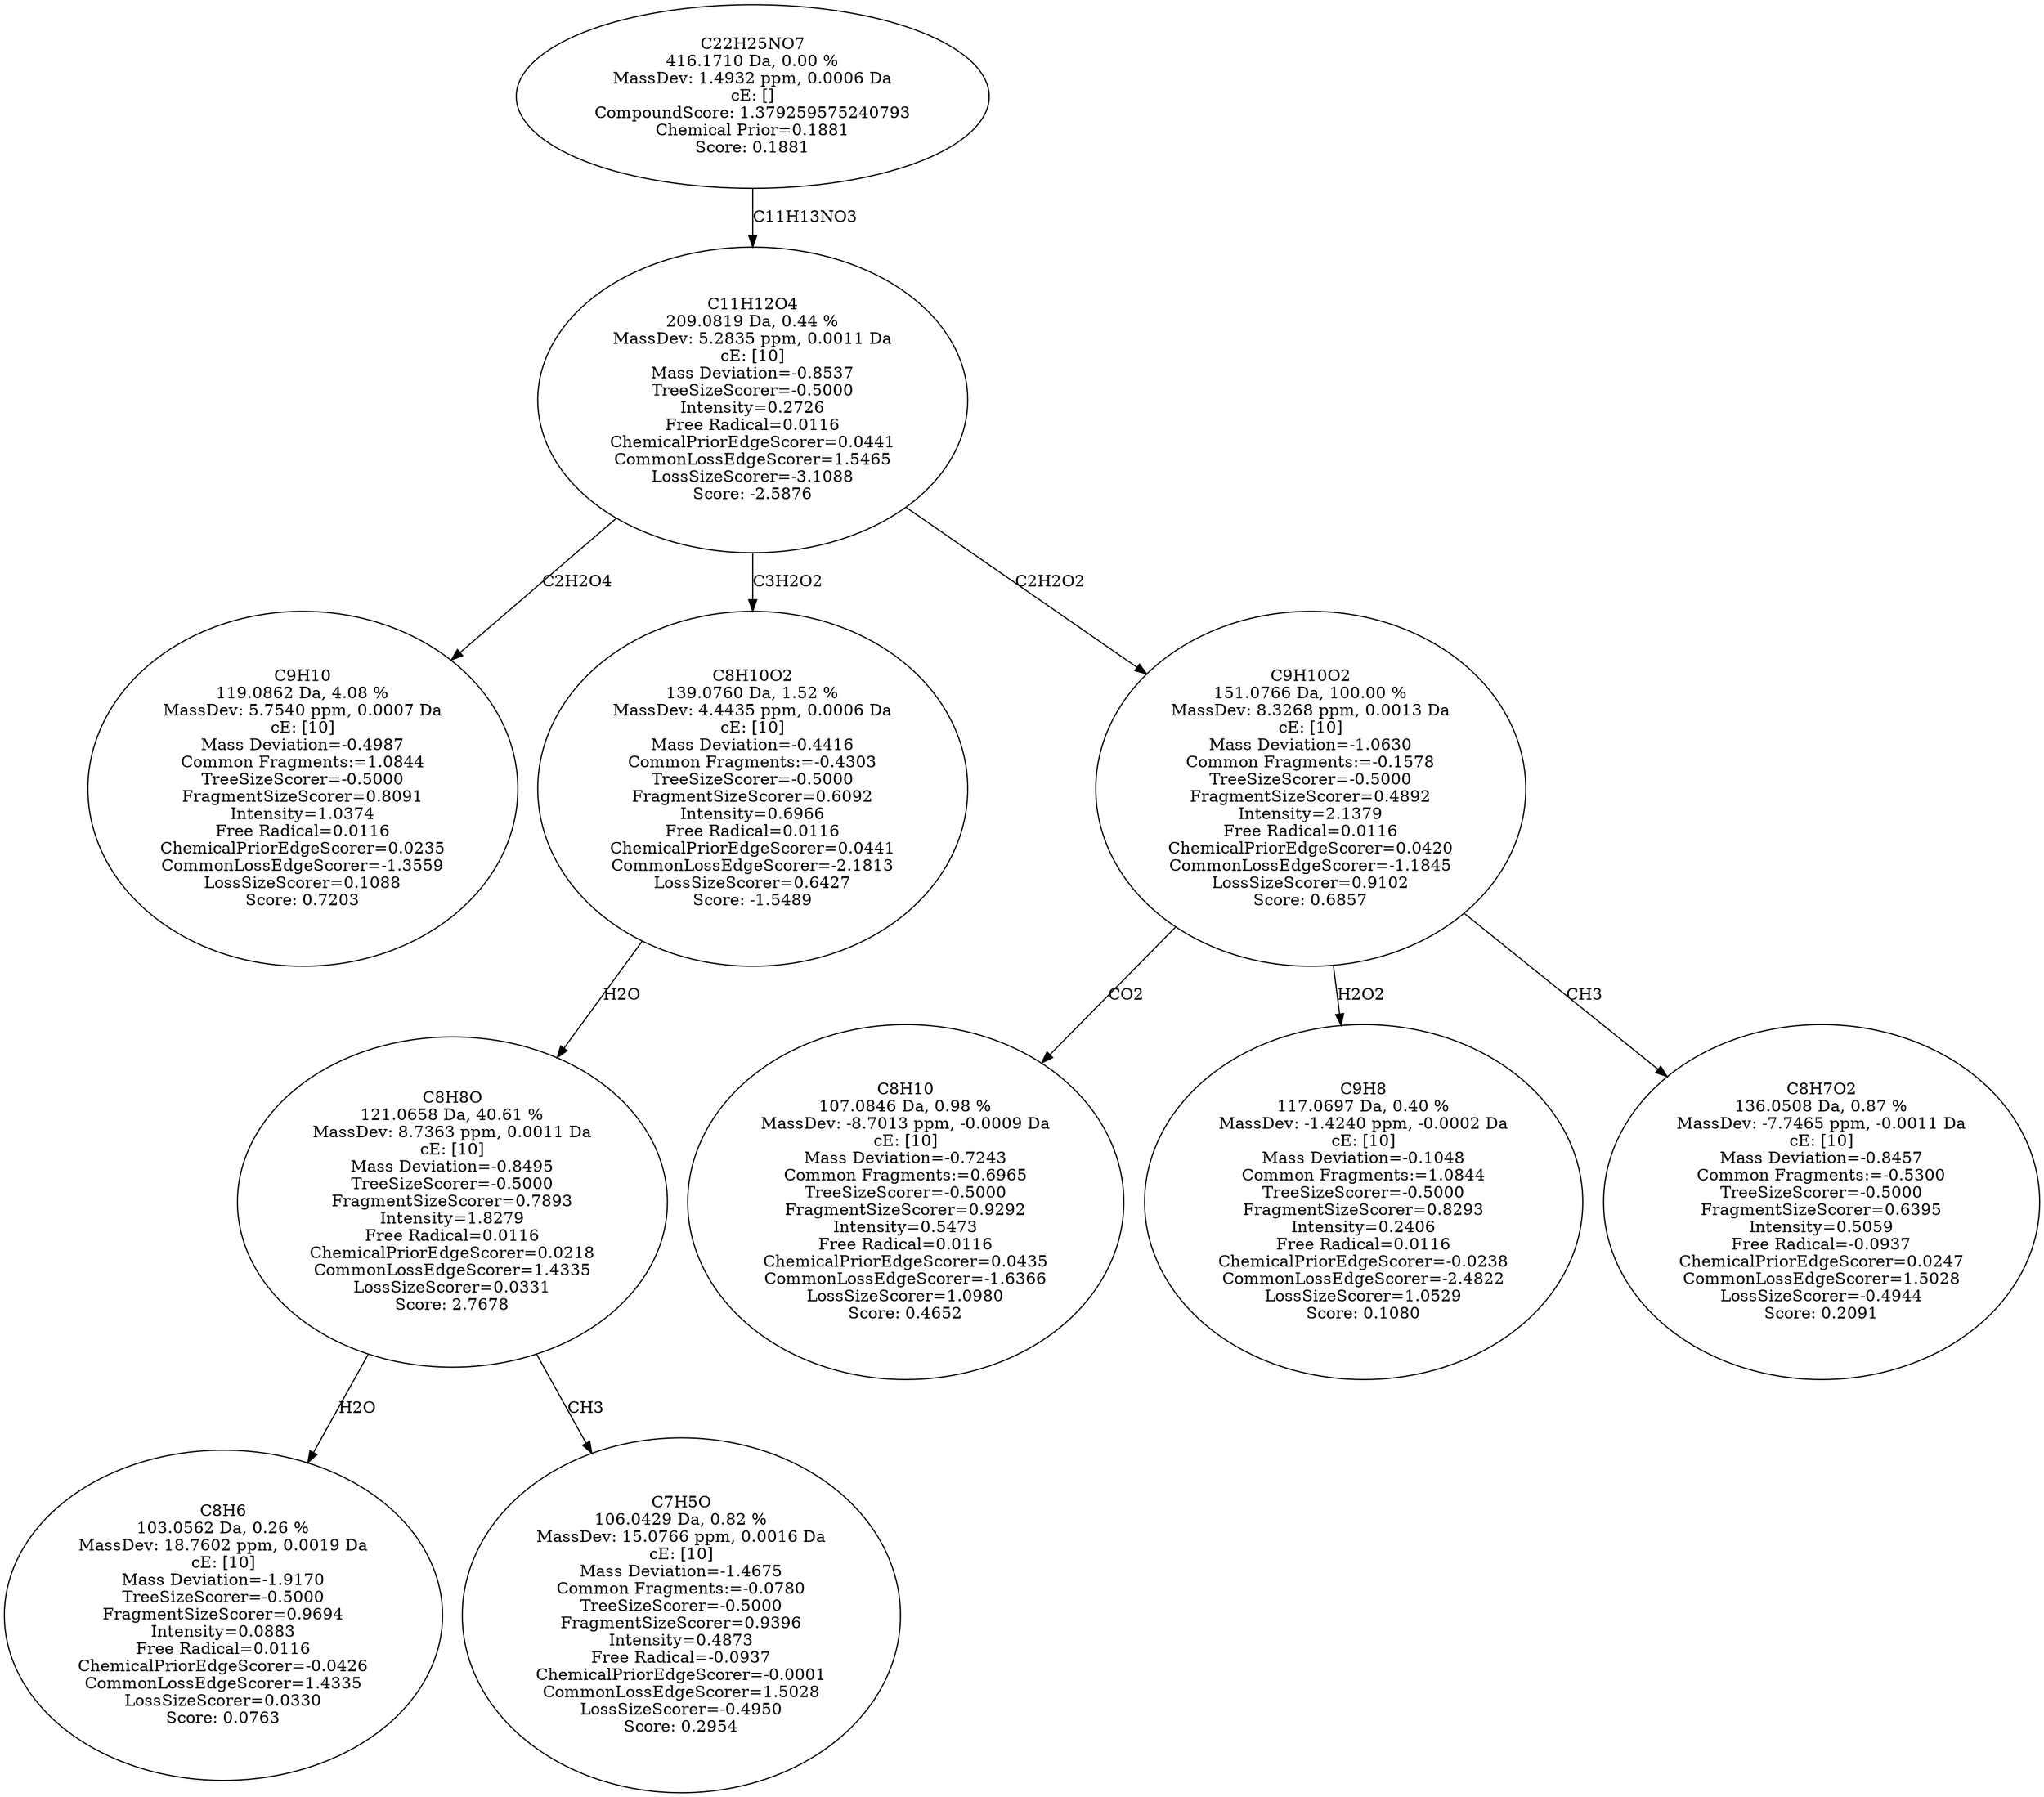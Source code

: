 strict digraph {
v1 [label="C9H10\n119.0862 Da, 4.08 %\nMassDev: 5.7540 ppm, 0.0007 Da\ncE: [10]\nMass Deviation=-0.4987\nCommon Fragments:=1.0844\nTreeSizeScorer=-0.5000\nFragmentSizeScorer=0.8091\nIntensity=1.0374\nFree Radical=0.0116\nChemicalPriorEdgeScorer=0.0235\nCommonLossEdgeScorer=-1.3559\nLossSizeScorer=0.1088\nScore: 0.7203"];
v2 [label="C8H6\n103.0562 Da, 0.26 %\nMassDev: 18.7602 ppm, 0.0019 Da\ncE: [10]\nMass Deviation=-1.9170\nTreeSizeScorer=-0.5000\nFragmentSizeScorer=0.9694\nIntensity=0.0883\nFree Radical=0.0116\nChemicalPriorEdgeScorer=-0.0426\nCommonLossEdgeScorer=1.4335\nLossSizeScorer=0.0330\nScore: 0.0763"];
v3 [label="C7H5O\n106.0429 Da, 0.82 %\nMassDev: 15.0766 ppm, 0.0016 Da\ncE: [10]\nMass Deviation=-1.4675\nCommon Fragments:=-0.0780\nTreeSizeScorer=-0.5000\nFragmentSizeScorer=0.9396\nIntensity=0.4873\nFree Radical=-0.0937\nChemicalPriorEdgeScorer=-0.0001\nCommonLossEdgeScorer=1.5028\nLossSizeScorer=-0.4950\nScore: 0.2954"];
v4 [label="C8H8O\n121.0658 Da, 40.61 %\nMassDev: 8.7363 ppm, 0.0011 Da\ncE: [10]\nMass Deviation=-0.8495\nTreeSizeScorer=-0.5000\nFragmentSizeScorer=0.7893\nIntensity=1.8279\nFree Radical=0.0116\nChemicalPriorEdgeScorer=0.0218\nCommonLossEdgeScorer=1.4335\nLossSizeScorer=0.0331\nScore: 2.7678"];
v5 [label="C8H10O2\n139.0760 Da, 1.52 %\nMassDev: 4.4435 ppm, 0.0006 Da\ncE: [10]\nMass Deviation=-0.4416\nCommon Fragments:=-0.4303\nTreeSizeScorer=-0.5000\nFragmentSizeScorer=0.6092\nIntensity=0.6966\nFree Radical=0.0116\nChemicalPriorEdgeScorer=0.0441\nCommonLossEdgeScorer=-2.1813\nLossSizeScorer=0.6427\nScore: -1.5489"];
v6 [label="C8H10\n107.0846 Da, 0.98 %\nMassDev: -8.7013 ppm, -0.0009 Da\ncE: [10]\nMass Deviation=-0.7243\nCommon Fragments:=0.6965\nTreeSizeScorer=-0.5000\nFragmentSizeScorer=0.9292\nIntensity=0.5473\nFree Radical=0.0116\nChemicalPriorEdgeScorer=0.0435\nCommonLossEdgeScorer=-1.6366\nLossSizeScorer=1.0980\nScore: 0.4652"];
v7 [label="C9H8\n117.0697 Da, 0.40 %\nMassDev: -1.4240 ppm, -0.0002 Da\ncE: [10]\nMass Deviation=-0.1048\nCommon Fragments:=1.0844\nTreeSizeScorer=-0.5000\nFragmentSizeScorer=0.8293\nIntensity=0.2406\nFree Radical=0.0116\nChemicalPriorEdgeScorer=-0.0238\nCommonLossEdgeScorer=-2.4822\nLossSizeScorer=1.0529\nScore: 0.1080"];
v8 [label="C8H7O2\n136.0508 Da, 0.87 %\nMassDev: -7.7465 ppm, -0.0011 Da\ncE: [10]\nMass Deviation=-0.8457\nCommon Fragments:=-0.5300\nTreeSizeScorer=-0.5000\nFragmentSizeScorer=0.6395\nIntensity=0.5059\nFree Radical=-0.0937\nChemicalPriorEdgeScorer=0.0247\nCommonLossEdgeScorer=1.5028\nLossSizeScorer=-0.4944\nScore: 0.2091"];
v9 [label="C9H10O2\n151.0766 Da, 100.00 %\nMassDev: 8.3268 ppm, 0.0013 Da\ncE: [10]\nMass Deviation=-1.0630\nCommon Fragments:=-0.1578\nTreeSizeScorer=-0.5000\nFragmentSizeScorer=0.4892\nIntensity=2.1379\nFree Radical=0.0116\nChemicalPriorEdgeScorer=0.0420\nCommonLossEdgeScorer=-1.1845\nLossSizeScorer=0.9102\nScore: 0.6857"];
v10 [label="C11H12O4\n209.0819 Da, 0.44 %\nMassDev: 5.2835 ppm, 0.0011 Da\ncE: [10]\nMass Deviation=-0.8537\nTreeSizeScorer=-0.5000\nIntensity=0.2726\nFree Radical=0.0116\nChemicalPriorEdgeScorer=0.0441\nCommonLossEdgeScorer=1.5465\nLossSizeScorer=-3.1088\nScore: -2.5876"];
v11 [label="C22H25NO7\n416.1710 Da, 0.00 %\nMassDev: 1.4932 ppm, 0.0006 Da\ncE: []\nCompoundScore: 1.379259575240793\nChemical Prior=0.1881\nScore: 0.1881"];
v10 -> v1 [label="C2H2O4"];
v4 -> v2 [label="H2O"];
v4 -> v3 [label="CH3"];
v5 -> v4 [label="H2O"];
v10 -> v5 [label="C3H2O2"];
v9 -> v6 [label="CO2"];
v9 -> v7 [label="H2O2"];
v9 -> v8 [label="CH3"];
v10 -> v9 [label="C2H2O2"];
v11 -> v10 [label="C11H13NO3"];
}